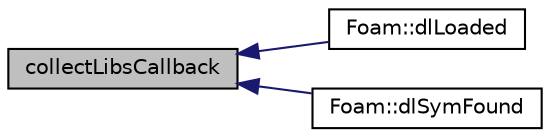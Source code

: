 digraph "collectLibsCallback"
{
  bgcolor="transparent";
  edge [fontname="Helvetica",fontsize="10",labelfontname="Helvetica",labelfontsize="10"];
  node [fontname="Helvetica",fontsize="10",shape=record];
  rankdir="LR";
  Node1 [label="collectLibsCallback",height=0.2,width=0.4,color="black", fillcolor="grey75", style="filled", fontcolor="black"];
  Node1 -> Node2 [dir="back",color="midnightblue",fontsize="10",style="solid",fontname="Helvetica"];
  Node2 [label="Foam::dlLoaded",height=0.2,width=0.4,color="black",URL="$a10979.html#ac410e294c54370520a31610f8cb584ce",tooltip="Return all loaded libraries. "];
  Node1 -> Node3 [dir="back",color="midnightblue",fontsize="10",style="solid",fontname="Helvetica"];
  Node3 [label="Foam::dlSymFound",height=0.2,width=0.4,color="black",URL="$a10979.html#a2a05c9d88dece0e71008376b2df576ef",tooltip="Report if symbol in a dlopened library could be found. "];
}
